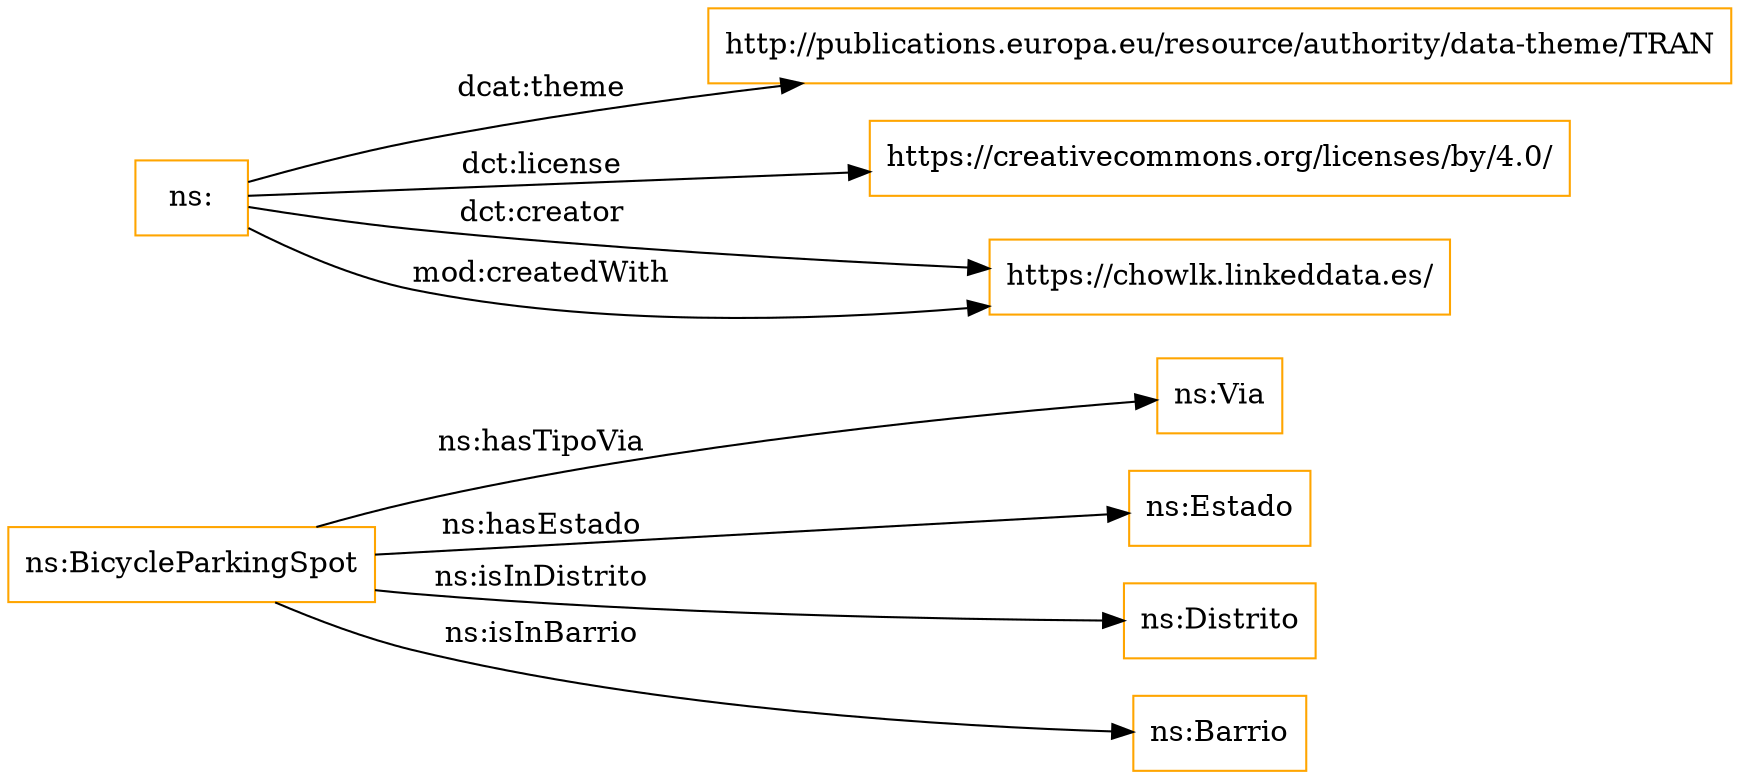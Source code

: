 digraph ar2dtool_diagram { 
rankdir=LR;
size="1501"
node [shape = rectangle, color="orange"]; "ns:Via" "ns:Estado" "ns:Distrito" "ns:BicycleParkingSpot" "ns:Barrio" ; /*classes style*/
	"ns:" -> "http://publications.europa.eu/resource/authority/data-theme/TRAN" [ label = "dcat:theme" ];
	"ns:" -> "https://creativecommons.org/licenses/by/4.0/" [ label = "dct:license" ];
	"ns:" -> "https://chowlk.linkeddata.es/" [ label = "dct:creator" ];
	"ns:" -> "https://chowlk.linkeddata.es/" [ label = "mod:createdWith" ];
	"ns:BicycleParkingSpot" -> "ns:Estado" [ label = "ns:hasEstado" ];
	"ns:BicycleParkingSpot" -> "ns:Barrio" [ label = "ns:isInBarrio" ];
	"ns:BicycleParkingSpot" -> "ns:Via" [ label = "ns:hasTipoVia" ];
	"ns:BicycleParkingSpot" -> "ns:Distrito" [ label = "ns:isInDistrito" ];

}

